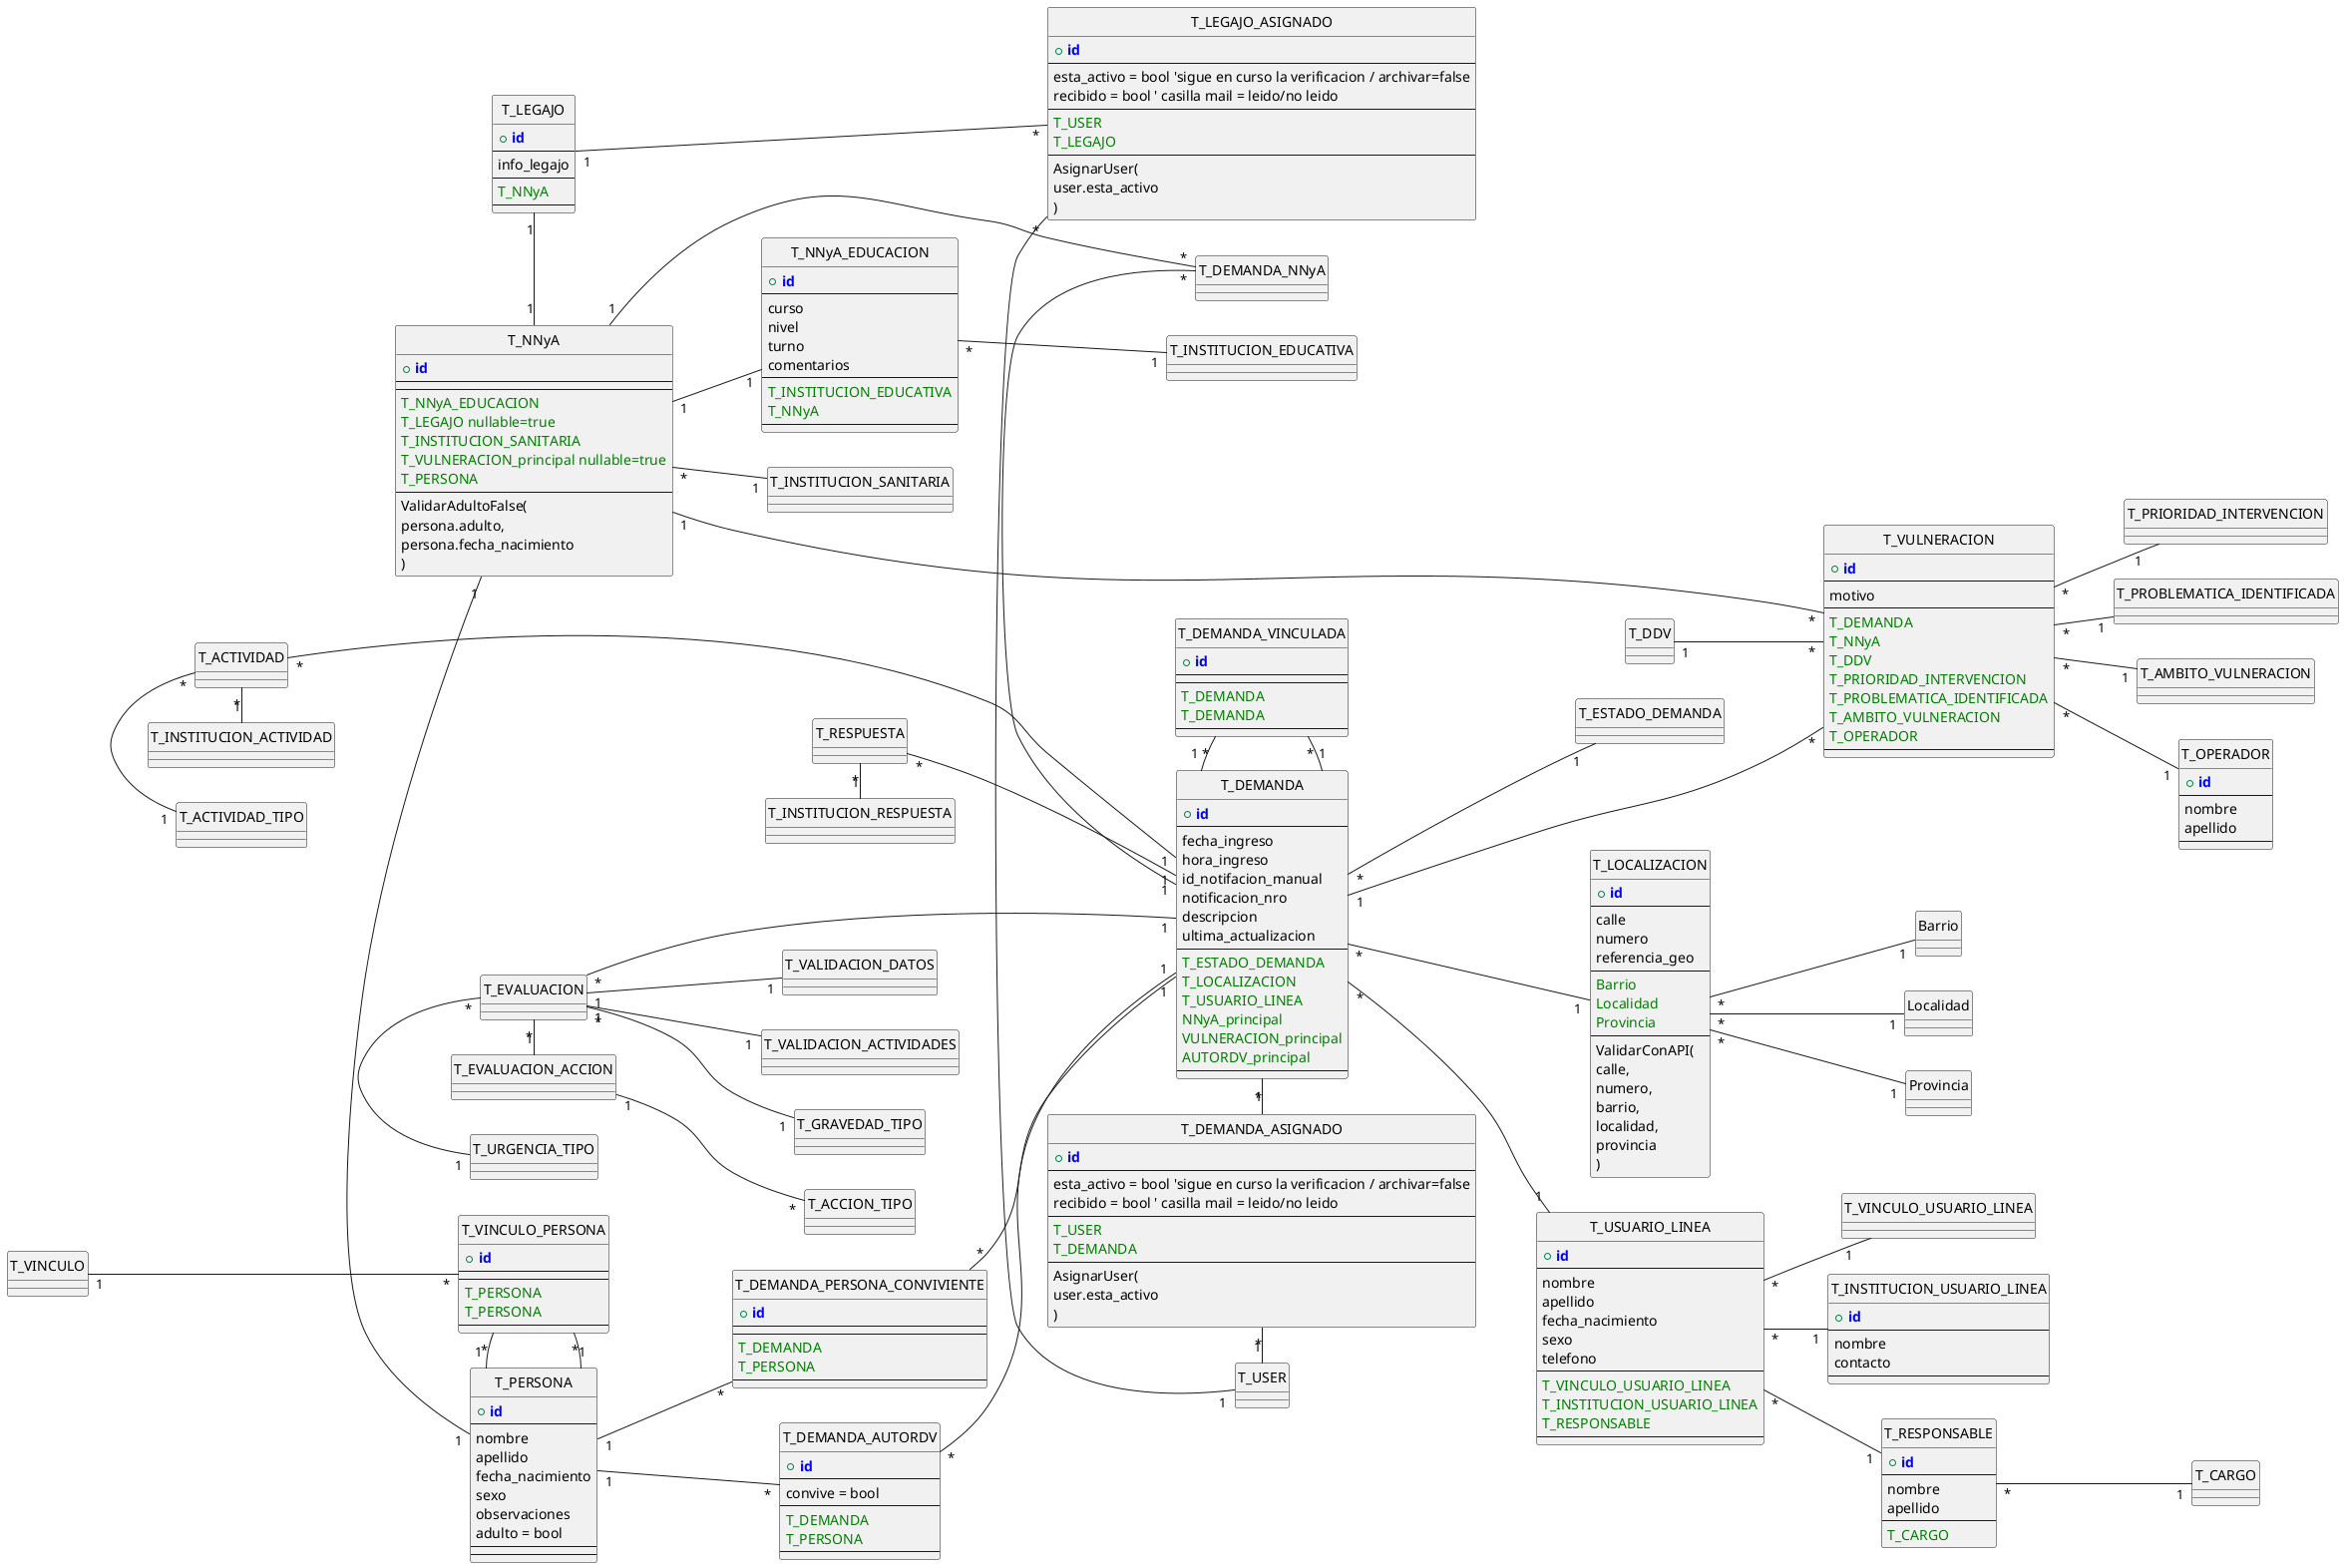 "@startuml logical_erd"

' !define ENTITY
!define PRIMARY_KEY(x) <b><color:blue>x</color></b>
!define FOREIGN_KEY(x) <color:green>x</color>

hide circle
left to right direction

' ---> T_DEMANDA parent relationship
entity T_DEMANDA {
    + PRIMARY_KEY(id)
    --
    fecha_ingreso
    hora_ingreso
    id_notifacion_manual
    notificacion_nro
    descripcion
    ultima_actualizacion
    --
    FOREIGN_KEY(T_ESTADO_DEMANDA)
    FOREIGN_KEY(T_LOCALIZACION)
    FOREIGN_KEY(T_USUARIO_LINEA)
    FOREIGN_KEY(NNyA_principal)
    FOREIGN_KEY(VULNERACION_principal)
    FOREIGN_KEY(AUTORDV_principal)
    --
}
entity T_DEMANDA_ASIGNADO {
    + PRIMARY_KEY(id)
    --
    esta_activo = bool 'sigue en curso la verificacion / archivar=false
    recibido = bool ' casilla mail = leido/no leido
    --
    FOREIGN_KEY(T_USER)
    FOREIGN_KEY(T_DEMANDA)
    --
    AsignarUser(
        user.esta_activo
        )
}
T_DEMANDA_ASIGNADO "*" - "1" T_USER
T_DEMANDA "1" - "*" T_DEMANDA_ASIGNADO
T_DEMANDA "*" -- "1" T_ESTADO_DEMANDA

entity T_LOCALIZACION {
    + PRIMARY_KEY(id)
    --
    calle
    numero
    referencia_geo
    --
    FOREIGN_KEY(Barrio)
    FOREIGN_KEY(Localidad)
    FOREIGN_KEY(Provincia)
    --
    ValidarConAPI(
        calle,
        numero,
        barrio,
        localidad,
        provincia
        )
}
T_DEMANDA "*" -- "1" T_LOCALIZACION
T_LOCALIZACION "*" -- "1" Barrio
T_LOCALIZACION "*" -- "1" Localidad
T_LOCALIZACION "*" -- "1" Provincia

T_DEMANDA_NNyA "*" - "1" T_DEMANDA
entity T_NNyA {
    + PRIMARY_KEY(id)
    --
    --
    FOREIGN_KEY(T_NNyA_EDUCACION)
    FOREIGN_KEY(T_LEGAJO nullable=true)
    FOREIGN_KEY(T_INSTITUCION_SANITARIA)
    FOREIGN_KEY(T_VULNERACION_principal nullable=true)
    FOREIGN_KEY(T_PERSONA)
    --
    ValidarAdultoFalse(
        persona.adulto,
        persona.fecha_nacimiento
        )
}

T_NNyA "1" - "*" T_DEMANDA_NNyA
entity T_NNyA_EDUCACION {
    + PRIMARY_KEY(id)
    --
    curso
    nivel
    turno
    comentarios
    --
    FOREIGN_KEY(T_INSTITUCION_EDUCATIVA)
    FOREIGN_KEY(T_NNyA)
    --
}
T_NNyA "1" -- "1" T_NNyA_EDUCACION
T_NNyA_EDUCACION "*" -- "1" T_INSTITUCION_EDUCATIVA
T_NNyA "*" -- "1" T_INSTITUCION_SANITARIA

entity T_PERSONA {
    + PRIMARY_KEY(id)
    --
    nombre
    apellido
    fecha_nacimiento
    sexo
    observaciones
    adulto = bool
    --
    --
}
T_NNyA "1" - "1" T_PERSONA
entity T_DEMANDA_PERSONA_CONVIVIENTE {
    + PRIMARY_KEY(id)
    --
    --
    FOREIGN_KEY(T_DEMANDA)
    FOREIGN_KEY(T_PERSONA)
    --
}
T_DEMANDA_PERSONA_CONVIVIENTE "*" -- "1" T_DEMANDA
T_PERSONA "1" -- "*" T_DEMANDA_PERSONA_CONVIVIENTE
entity T_VINCULO_PERSONA {
    + PRIMARY_KEY(id)
    --
    --
    FOREIGN_KEY(T_PERSONA)
    FOREIGN_KEY(T_PERSONA)
    --
}
T_VINCULO_PERSONA "*" - "1" T_PERSONA
T_VINCULO_PERSONA "*" - "1" T_PERSONA
T_VINCULO "1" --- "*" T_VINCULO_PERSONA

entity T_DEMANDA_AUTORDV {
    + PRIMARY_KEY(id)
    --
    convive = bool
    --
    FOREIGN_KEY(T_DEMANDA)
    FOREIGN_KEY(T_PERSONA)
    --
}
T_DEMANDA_AUTORDV "*" -- "1" T_DEMANDA
T_PERSONA "1" -- "*" T_DEMANDA_AUTORDV

entity T_USUARIO_LINEA {
    + PRIMARY_KEY(id)
    --
    nombre
    apellido
    fecha_nacimiento
    sexo
    telefono
    --
    FOREIGN_KEY(T_VINCULO_USUARIO_LINEA)
    FOREIGN_KEY(T_INSTITUCION_USUARIO_LINEA)
    FOREIGN_KEY(T_RESPONSABLE)
    --
}
T_DEMANDA "*" -- "1" T_USUARIO_LINEA
T_USUARIO_LINEA "*" -- "1" T_VINCULO_USUARIO_LINEA
entity T_INSTITUCION_USUARIO_LINEA {
    + PRIMARY_KEY(id)
    --
    nombre
    contacto
    --
}
T_USUARIO_LINEA "*" -- "1" T_INSTITUCION_USUARIO_LINEA
entity T_RESPONSABLE {
    + PRIMARY_KEY(id)
    --
    nombre
    apellido
    --
    FOREIGN_KEY(T_CARGO)
}
T_USUARIO_LINEA "*" -- "1" T_RESPONSABLE
T_RESPONSABLE "*" -- "1" T_CARGO

entity T_VULNERACION {
    + PRIMARY_KEY(id)
    --
    motivo
    --
    FOREIGN_KEY(T_DEMANDA)
    FOREIGN_KEY(T_NNyA)
    FOREIGN_KEY(T_DDV)
    FOREIGN_KEY(T_PRIORIDAD_INTERVENCION)
    FOREIGN_KEY(T_PROBLEMATICA_IDENTIFICADA)
    FOREIGN_KEY(T_AMBITO_VULNERACION)
    FOREIGN_KEY(T_OPERADOR)
    --
}
T_DEMANDA "1" --- "*" T_VULNERACION
T_DDV "1" -- "*" T_VULNERACION
' T_VULNERACION_DDV "*" -- "1" T_VULNERACION
' T_VULNERACION_DDV "*" -- "1" T_DDV
T_VULNERACION "*" -- "1" T_PRIORIDAD_INTERVENCION
T_VULNERACION "*" -- "1" T_PROBLEMATICA_IDENTIFICADA
T_VULNERACION "*" -- "1" T_AMBITO_VULNERACION
entity T_OPERADOR {
    + PRIMARY_KEY(id)
    --
    nombre
    apellido
    --
}
T_VULNERACION "*" -- "1" T_OPERADOR
T_NNyA "1" -- "*" T_VULNERACION
' T_DEMANDA parent relationship  <---

' ---> T_DEMANDA Child Relationship (Actividad + Evaluacion + Respuesta)
T_ACTIVIDAD "*" ---- "1" T_DEMANDA
T_ACTIVIDAD "*" - "1" T_ACTIVIDAD_TIPO
T_ACTIVIDAD "*" - "1" T_INSTITUCION_ACTIVIDAD

T_RESPUESTA "*" -- "1" T_DEMANDA
T_RESPUESTA "*" - "1" T_INSTITUCION_RESPUESTA

entity T_DEMANDA_VINCULADA {
    + PRIMARY_KEY(id)
    --
    --
    FOREIGN_KEY(T_DEMANDA)
    FOREIGN_KEY(T_DEMANDA)
    --
}
T_DEMANDA_VINCULADA "*" - "1" T_DEMANDA
T_DEMANDA_VINCULADA "*" - "1" T_DEMANDA
' DemandasVinculadas = Conexiones de la demanda = caso1=fkDemanda, caso2=fkDemanda

T_EVALUACION "*" --- "1" T_DEMANDA
T_EVALUACION "1" -- "1" T_VALIDACION_DATOS
T_EVALUACION "1" -- "1" T_VALIDACION_ACTIVIDADES
T_EVALUACION "*" -- "1" T_GRAVEDAD_TIPO
T_EVALUACION "*" - "1" T_URGENCIA_TIPO

T_EVALUACION "*" - "1" T_EVALUACION_ACCION
T_EVALUACION_ACCION "1" --"*" T_ACCION_TIPO

' caratula = identificar legajo o expediente
' NNyA Relationship
entity T_LEGAJO {
    + PRIMARY_KEY(id)
    --
    info_legajo
    --
    FOREIGN_KEY(T_NNyA)
    --
}
T_LEGAJO "1" - "1" T_NNyA

entity T_LEGAJO_ASIGNADO {
    + PRIMARY_KEY(id)
    --
    esta_activo = bool 'sigue en curso la verificacion / archivar=false
    recibido = bool ' casilla mail = leido/no leido
    --
    FOREIGN_KEY(T_USER)
    FOREIGN_KEY(T_LEGAJO)
    --
    AsignarUser(
        user.esta_activo
        )
}
T_LEGAJO_ASIGNADO "*" - "1" T_USER
T_LEGAJO "1" - "*" T_LEGAJO_ASIGNADO
' la caratula identifica el NNyA al que se le genera la demanda
' el legajo deberia estar relacionado con la caratula


@enduml
